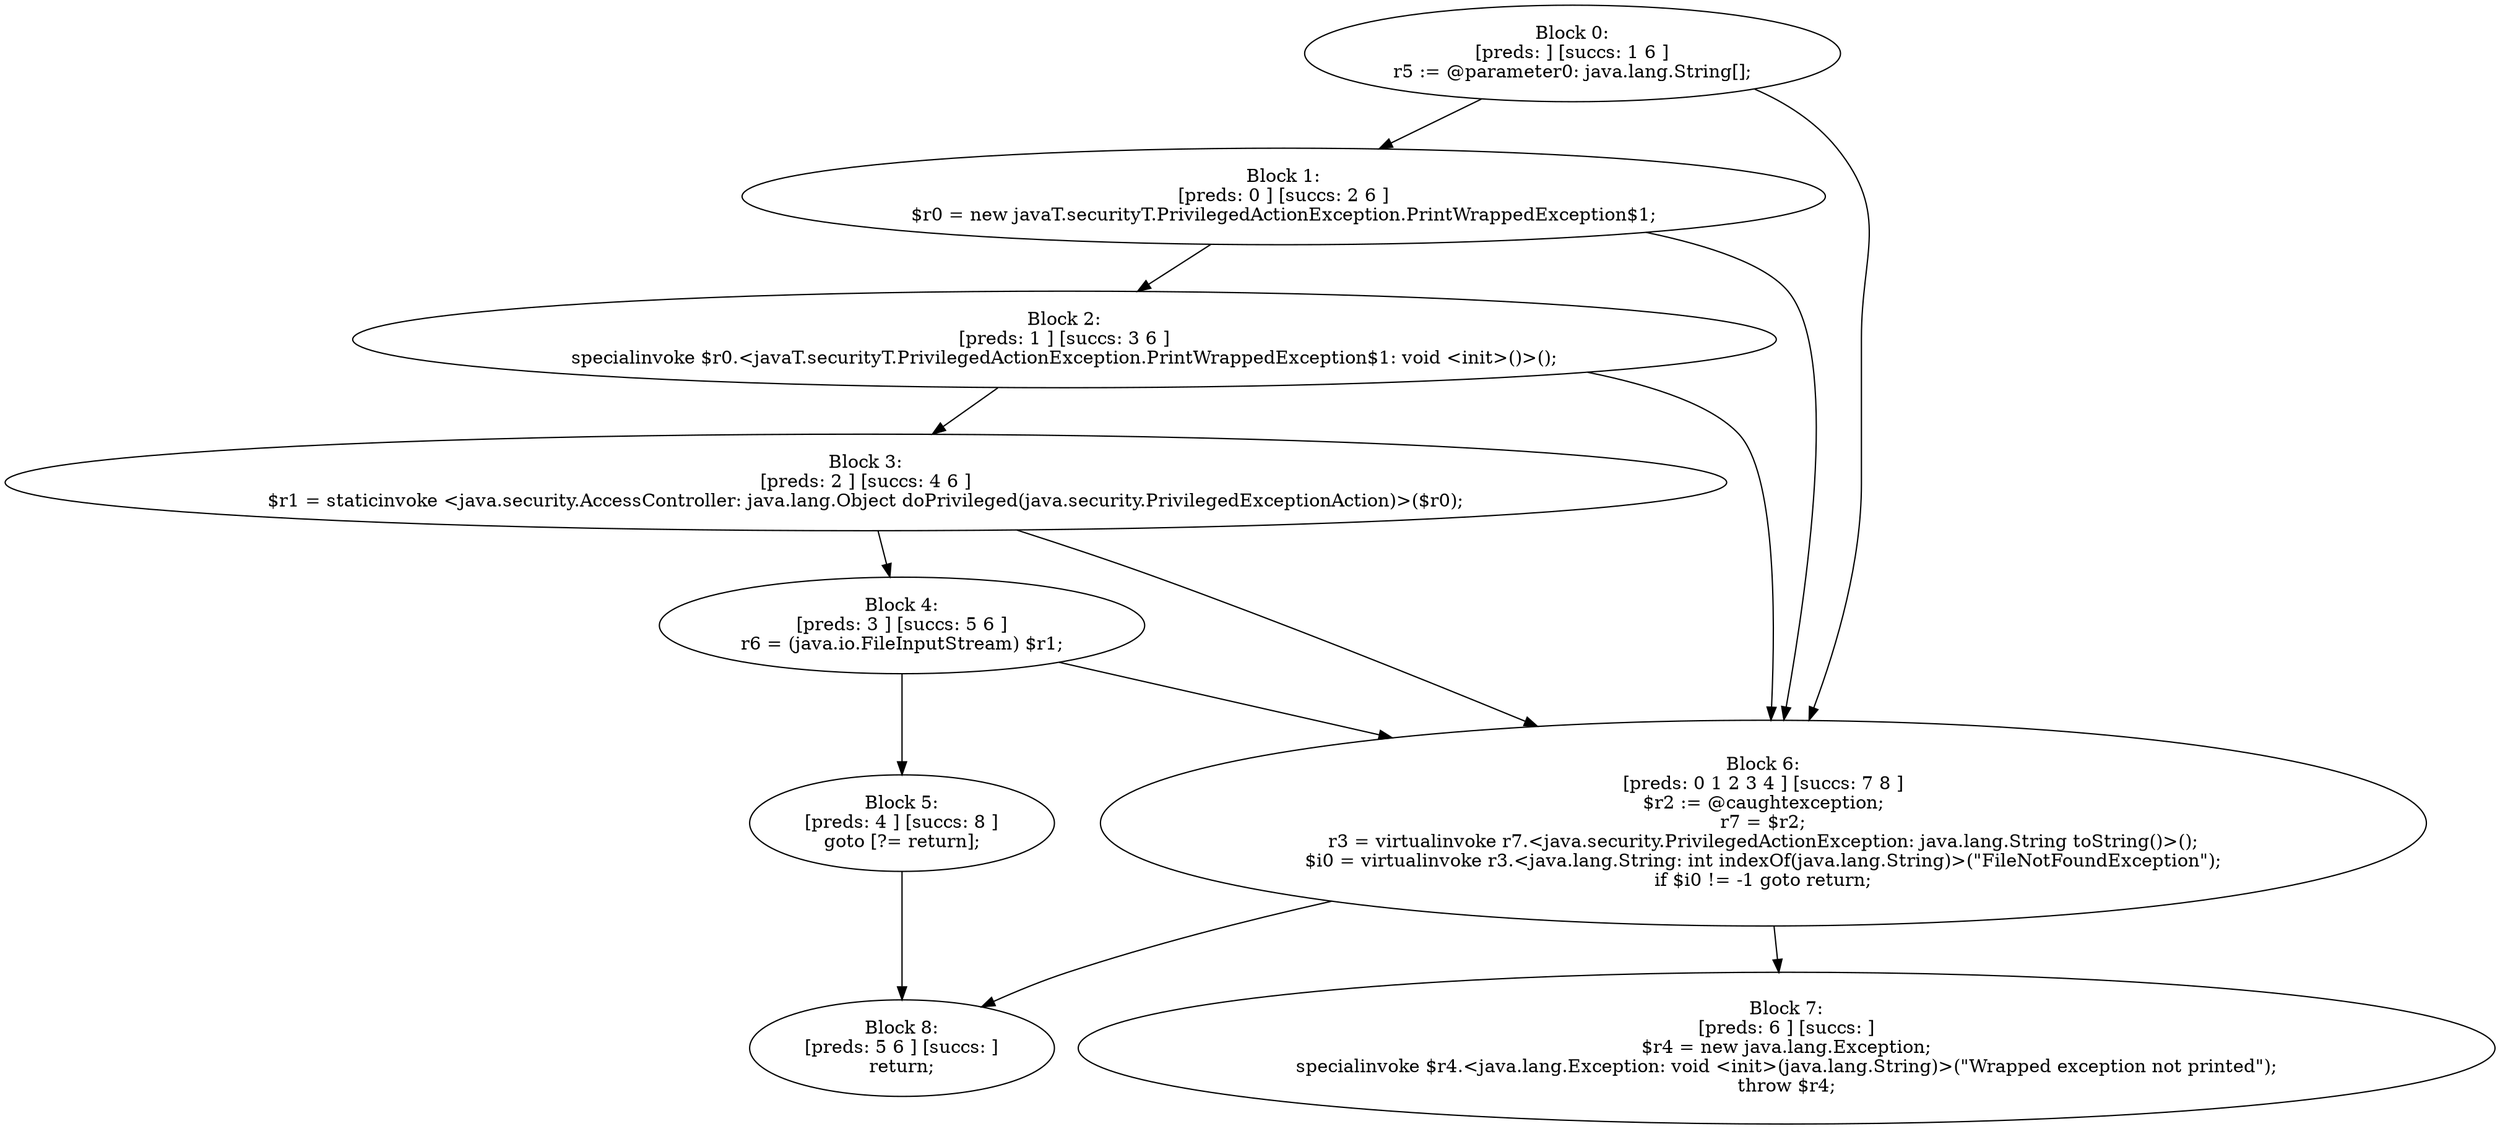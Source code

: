 digraph "unitGraph" {
    "Block 0:
[preds: ] [succs: 1 6 ]
r5 := @parameter0: java.lang.String[];
"
    "Block 1:
[preds: 0 ] [succs: 2 6 ]
$r0 = new javaT.securityT.PrivilegedActionException.PrintWrappedException$1;
"
    "Block 2:
[preds: 1 ] [succs: 3 6 ]
specialinvoke $r0.<javaT.securityT.PrivilegedActionException.PrintWrappedException$1: void <init>()>();
"
    "Block 3:
[preds: 2 ] [succs: 4 6 ]
$r1 = staticinvoke <java.security.AccessController: java.lang.Object doPrivileged(java.security.PrivilegedExceptionAction)>($r0);
"
    "Block 4:
[preds: 3 ] [succs: 5 6 ]
r6 = (java.io.FileInputStream) $r1;
"
    "Block 5:
[preds: 4 ] [succs: 8 ]
goto [?= return];
"
    "Block 6:
[preds: 0 1 2 3 4 ] [succs: 7 8 ]
$r2 := @caughtexception;
r7 = $r2;
r3 = virtualinvoke r7.<java.security.PrivilegedActionException: java.lang.String toString()>();
$i0 = virtualinvoke r3.<java.lang.String: int indexOf(java.lang.String)>(\"FileNotFoundException\");
if $i0 != -1 goto return;
"
    "Block 7:
[preds: 6 ] [succs: ]
$r4 = new java.lang.Exception;
specialinvoke $r4.<java.lang.Exception: void <init>(java.lang.String)>(\"Wrapped exception not printed\");
throw $r4;
"
    "Block 8:
[preds: 5 6 ] [succs: ]
return;
"
    "Block 0:
[preds: ] [succs: 1 6 ]
r5 := @parameter0: java.lang.String[];
"->"Block 1:
[preds: 0 ] [succs: 2 6 ]
$r0 = new javaT.securityT.PrivilegedActionException.PrintWrappedException$1;
";
    "Block 0:
[preds: ] [succs: 1 6 ]
r5 := @parameter0: java.lang.String[];
"->"Block 6:
[preds: 0 1 2 3 4 ] [succs: 7 8 ]
$r2 := @caughtexception;
r7 = $r2;
r3 = virtualinvoke r7.<java.security.PrivilegedActionException: java.lang.String toString()>();
$i0 = virtualinvoke r3.<java.lang.String: int indexOf(java.lang.String)>(\"FileNotFoundException\");
if $i0 != -1 goto return;
";
    "Block 1:
[preds: 0 ] [succs: 2 6 ]
$r0 = new javaT.securityT.PrivilegedActionException.PrintWrappedException$1;
"->"Block 2:
[preds: 1 ] [succs: 3 6 ]
specialinvoke $r0.<javaT.securityT.PrivilegedActionException.PrintWrappedException$1: void <init>()>();
";
    "Block 1:
[preds: 0 ] [succs: 2 6 ]
$r0 = new javaT.securityT.PrivilegedActionException.PrintWrappedException$1;
"->"Block 6:
[preds: 0 1 2 3 4 ] [succs: 7 8 ]
$r2 := @caughtexception;
r7 = $r2;
r3 = virtualinvoke r7.<java.security.PrivilegedActionException: java.lang.String toString()>();
$i0 = virtualinvoke r3.<java.lang.String: int indexOf(java.lang.String)>(\"FileNotFoundException\");
if $i0 != -1 goto return;
";
    "Block 2:
[preds: 1 ] [succs: 3 6 ]
specialinvoke $r0.<javaT.securityT.PrivilegedActionException.PrintWrappedException$1: void <init>()>();
"->"Block 3:
[preds: 2 ] [succs: 4 6 ]
$r1 = staticinvoke <java.security.AccessController: java.lang.Object doPrivileged(java.security.PrivilegedExceptionAction)>($r0);
";
    "Block 2:
[preds: 1 ] [succs: 3 6 ]
specialinvoke $r0.<javaT.securityT.PrivilegedActionException.PrintWrappedException$1: void <init>()>();
"->"Block 6:
[preds: 0 1 2 3 4 ] [succs: 7 8 ]
$r2 := @caughtexception;
r7 = $r2;
r3 = virtualinvoke r7.<java.security.PrivilegedActionException: java.lang.String toString()>();
$i0 = virtualinvoke r3.<java.lang.String: int indexOf(java.lang.String)>(\"FileNotFoundException\");
if $i0 != -1 goto return;
";
    "Block 3:
[preds: 2 ] [succs: 4 6 ]
$r1 = staticinvoke <java.security.AccessController: java.lang.Object doPrivileged(java.security.PrivilegedExceptionAction)>($r0);
"->"Block 4:
[preds: 3 ] [succs: 5 6 ]
r6 = (java.io.FileInputStream) $r1;
";
    "Block 3:
[preds: 2 ] [succs: 4 6 ]
$r1 = staticinvoke <java.security.AccessController: java.lang.Object doPrivileged(java.security.PrivilegedExceptionAction)>($r0);
"->"Block 6:
[preds: 0 1 2 3 4 ] [succs: 7 8 ]
$r2 := @caughtexception;
r7 = $r2;
r3 = virtualinvoke r7.<java.security.PrivilegedActionException: java.lang.String toString()>();
$i0 = virtualinvoke r3.<java.lang.String: int indexOf(java.lang.String)>(\"FileNotFoundException\");
if $i0 != -1 goto return;
";
    "Block 4:
[preds: 3 ] [succs: 5 6 ]
r6 = (java.io.FileInputStream) $r1;
"->"Block 5:
[preds: 4 ] [succs: 8 ]
goto [?= return];
";
    "Block 4:
[preds: 3 ] [succs: 5 6 ]
r6 = (java.io.FileInputStream) $r1;
"->"Block 6:
[preds: 0 1 2 3 4 ] [succs: 7 8 ]
$r2 := @caughtexception;
r7 = $r2;
r3 = virtualinvoke r7.<java.security.PrivilegedActionException: java.lang.String toString()>();
$i0 = virtualinvoke r3.<java.lang.String: int indexOf(java.lang.String)>(\"FileNotFoundException\");
if $i0 != -1 goto return;
";
    "Block 5:
[preds: 4 ] [succs: 8 ]
goto [?= return];
"->"Block 8:
[preds: 5 6 ] [succs: ]
return;
";
    "Block 6:
[preds: 0 1 2 3 4 ] [succs: 7 8 ]
$r2 := @caughtexception;
r7 = $r2;
r3 = virtualinvoke r7.<java.security.PrivilegedActionException: java.lang.String toString()>();
$i0 = virtualinvoke r3.<java.lang.String: int indexOf(java.lang.String)>(\"FileNotFoundException\");
if $i0 != -1 goto return;
"->"Block 7:
[preds: 6 ] [succs: ]
$r4 = new java.lang.Exception;
specialinvoke $r4.<java.lang.Exception: void <init>(java.lang.String)>(\"Wrapped exception not printed\");
throw $r4;
";
    "Block 6:
[preds: 0 1 2 3 4 ] [succs: 7 8 ]
$r2 := @caughtexception;
r7 = $r2;
r3 = virtualinvoke r7.<java.security.PrivilegedActionException: java.lang.String toString()>();
$i0 = virtualinvoke r3.<java.lang.String: int indexOf(java.lang.String)>(\"FileNotFoundException\");
if $i0 != -1 goto return;
"->"Block 8:
[preds: 5 6 ] [succs: ]
return;
";
}
